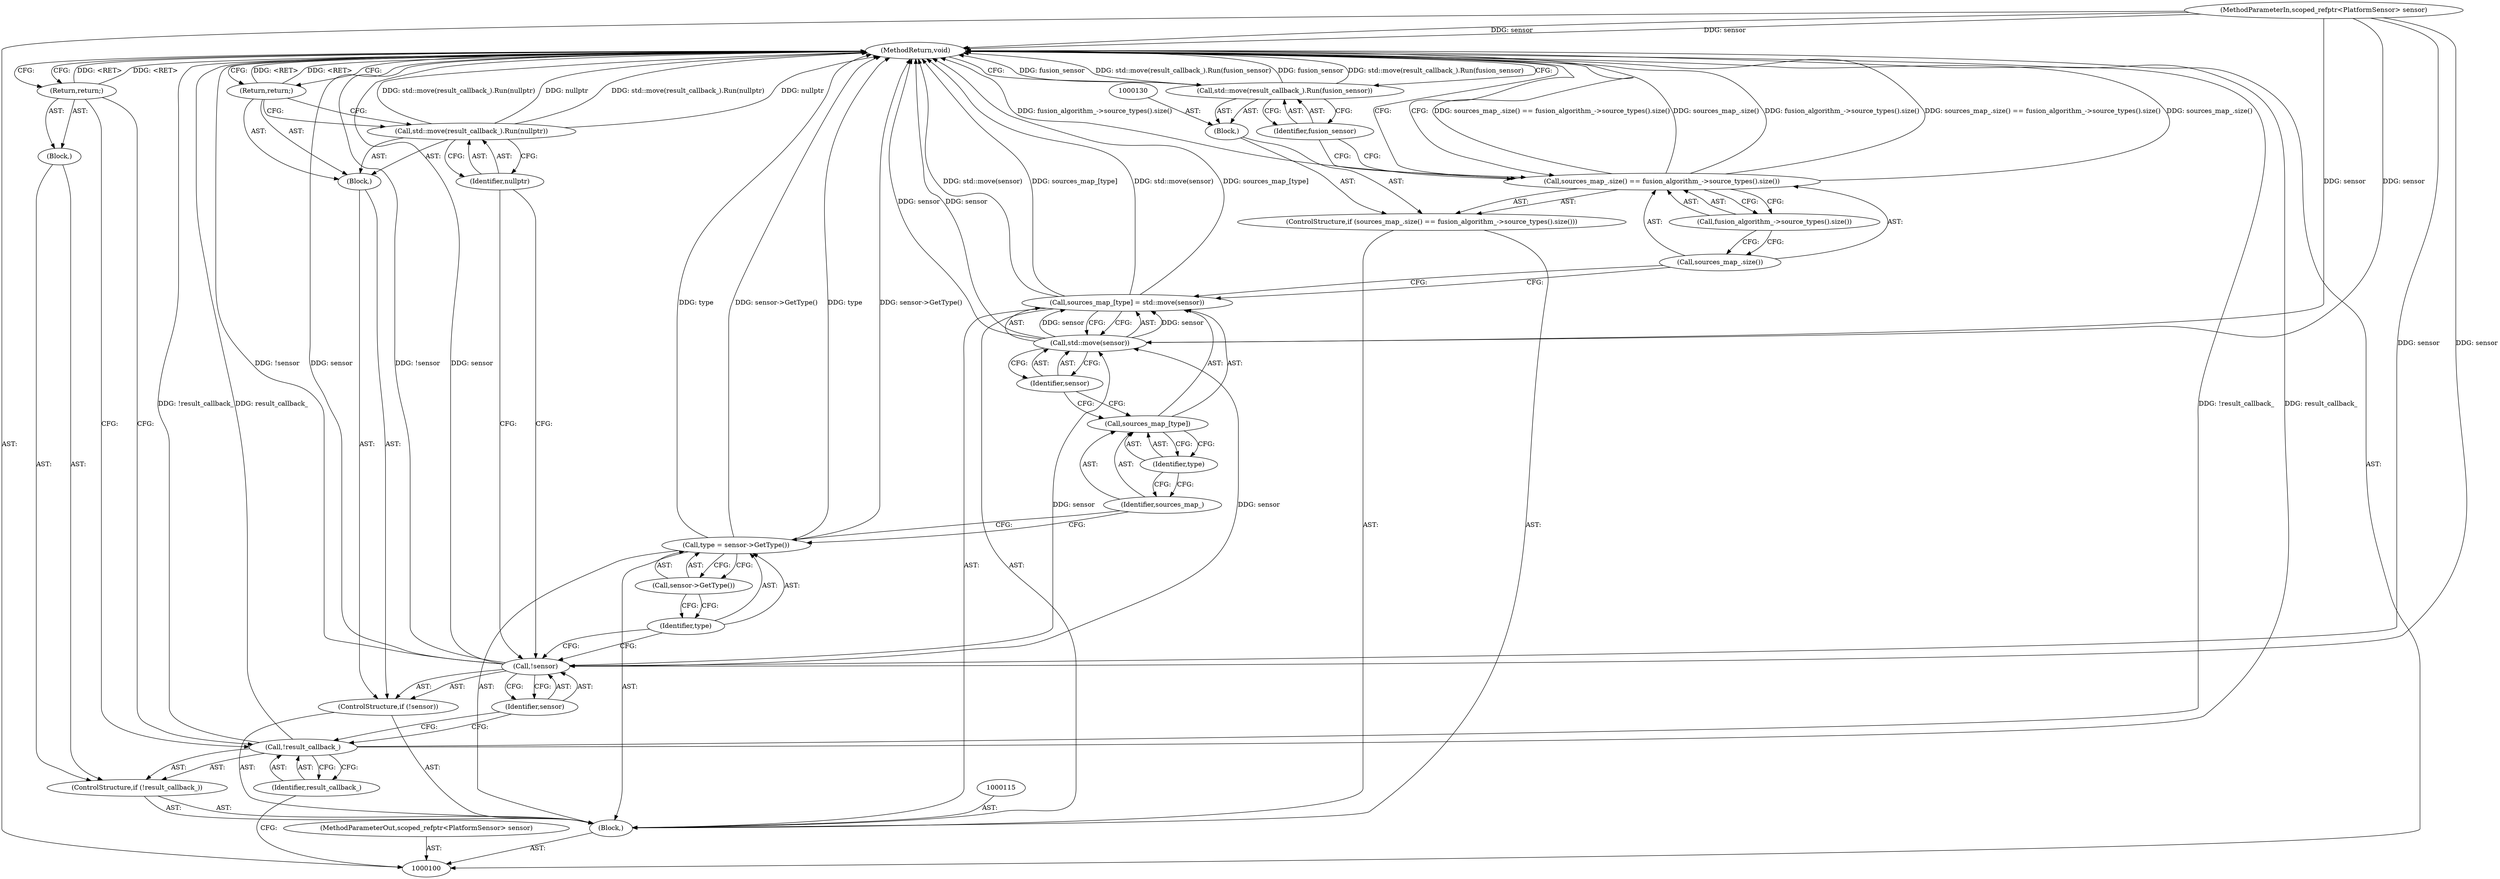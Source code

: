 digraph "0_Chrome_c0c8978849ac57e4ecd613ddc8ff7852a2054734_12" {
"1000133" [label="(MethodReturn,void)"];
"1000101" [label="(MethodParameterIn,scoped_refptr<PlatformSensor> sensor)"];
"1000175" [label="(MethodParameterOut,scoped_refptr<PlatformSensor> sensor)"];
"1000102" [label="(Block,)"];
"1000116" [label="(Call,type = sensor->GetType())"];
"1000117" [label="(Identifier,type)"];
"1000118" [label="(Call,sensor->GetType())"];
"1000122" [label="(Identifier,type)"];
"1000123" [label="(Call,std::move(sensor))"];
"1000124" [label="(Identifier,sensor)"];
"1000119" [label="(Call,sources_map_[type] = std::move(sensor))"];
"1000120" [label="(Call,sources_map_[type])"];
"1000121" [label="(Identifier,sources_map_)"];
"1000128" [label="(Call,fusion_algorithm_->source_types().size())"];
"1000125" [label="(ControlStructure,if (sources_map_.size() == fusion_algorithm_->source_types().size()))"];
"1000126" [label="(Call,sources_map_.size() == fusion_algorithm_->source_types().size())"];
"1000127" [label="(Call,sources_map_.size())"];
"1000129" [label="(Block,)"];
"1000132" [label="(Identifier,fusion_sensor)"];
"1000131" [label="(Call,std::move(result_callback_).Run(fusion_sensor))"];
"1000106" [label="(Block,)"];
"1000103" [label="(ControlStructure,if (!result_callback_))"];
"1000104" [label="(Call,!result_callback_)"];
"1000105" [label="(Identifier,result_callback_)"];
"1000107" [label="(Return,return;)"];
"1000111" [label="(Block,)"];
"1000108" [label="(ControlStructure,if (!sensor))"];
"1000109" [label="(Call,!sensor)"];
"1000110" [label="(Identifier,sensor)"];
"1000113" [label="(Identifier,nullptr)"];
"1000112" [label="(Call,std::move(result_callback_).Run(nullptr))"];
"1000114" [label="(Return,return;)"];
"1000133" -> "1000100"  [label="AST: "];
"1000133" -> "1000107"  [label="CFG: "];
"1000133" -> "1000114"  [label="CFG: "];
"1000133" -> "1000131"  [label="CFG: "];
"1000133" -> "1000126"  [label="CFG: "];
"1000114" -> "1000133"  [label="DDG: <RET>"];
"1000116" -> "1000133"  [label="DDG: type"];
"1000116" -> "1000133"  [label="DDG: sensor->GetType()"];
"1000126" -> "1000133"  [label="DDG: sources_map_.size() == fusion_algorithm_->source_types().size()"];
"1000126" -> "1000133"  [label="DDG: sources_map_.size()"];
"1000126" -> "1000133"  [label="DDG: fusion_algorithm_->source_types().size()"];
"1000104" -> "1000133"  [label="DDG: !result_callback_"];
"1000104" -> "1000133"  [label="DDG: result_callback_"];
"1000112" -> "1000133"  [label="DDG: std::move(result_callback_).Run(nullptr)"];
"1000112" -> "1000133"  [label="DDG: nullptr"];
"1000109" -> "1000133"  [label="DDG: !sensor"];
"1000109" -> "1000133"  [label="DDG: sensor"];
"1000119" -> "1000133"  [label="DDG: std::move(sensor)"];
"1000119" -> "1000133"  [label="DDG: sources_map_[type]"];
"1000131" -> "1000133"  [label="DDG: fusion_sensor"];
"1000131" -> "1000133"  [label="DDG: std::move(result_callback_).Run(fusion_sensor)"];
"1000101" -> "1000133"  [label="DDG: sensor"];
"1000123" -> "1000133"  [label="DDG: sensor"];
"1000107" -> "1000133"  [label="DDG: <RET>"];
"1000101" -> "1000100"  [label="AST: "];
"1000101" -> "1000133"  [label="DDG: sensor"];
"1000101" -> "1000109"  [label="DDG: sensor"];
"1000101" -> "1000123"  [label="DDG: sensor"];
"1000175" -> "1000100"  [label="AST: "];
"1000102" -> "1000100"  [label="AST: "];
"1000103" -> "1000102"  [label="AST: "];
"1000108" -> "1000102"  [label="AST: "];
"1000115" -> "1000102"  [label="AST: "];
"1000116" -> "1000102"  [label="AST: "];
"1000119" -> "1000102"  [label="AST: "];
"1000125" -> "1000102"  [label="AST: "];
"1000116" -> "1000102"  [label="AST: "];
"1000116" -> "1000118"  [label="CFG: "];
"1000117" -> "1000116"  [label="AST: "];
"1000118" -> "1000116"  [label="AST: "];
"1000121" -> "1000116"  [label="CFG: "];
"1000116" -> "1000133"  [label="DDG: type"];
"1000116" -> "1000133"  [label="DDG: sensor->GetType()"];
"1000117" -> "1000116"  [label="AST: "];
"1000117" -> "1000109"  [label="CFG: "];
"1000118" -> "1000117"  [label="CFG: "];
"1000118" -> "1000116"  [label="AST: "];
"1000118" -> "1000117"  [label="CFG: "];
"1000116" -> "1000118"  [label="CFG: "];
"1000122" -> "1000120"  [label="AST: "];
"1000122" -> "1000121"  [label="CFG: "];
"1000120" -> "1000122"  [label="CFG: "];
"1000123" -> "1000119"  [label="AST: "];
"1000123" -> "1000124"  [label="CFG: "];
"1000124" -> "1000123"  [label="AST: "];
"1000119" -> "1000123"  [label="CFG: "];
"1000123" -> "1000133"  [label="DDG: sensor"];
"1000123" -> "1000119"  [label="DDG: sensor"];
"1000109" -> "1000123"  [label="DDG: sensor"];
"1000101" -> "1000123"  [label="DDG: sensor"];
"1000124" -> "1000123"  [label="AST: "];
"1000124" -> "1000120"  [label="CFG: "];
"1000123" -> "1000124"  [label="CFG: "];
"1000119" -> "1000102"  [label="AST: "];
"1000119" -> "1000123"  [label="CFG: "];
"1000120" -> "1000119"  [label="AST: "];
"1000123" -> "1000119"  [label="AST: "];
"1000127" -> "1000119"  [label="CFG: "];
"1000119" -> "1000133"  [label="DDG: std::move(sensor)"];
"1000119" -> "1000133"  [label="DDG: sources_map_[type]"];
"1000123" -> "1000119"  [label="DDG: sensor"];
"1000120" -> "1000119"  [label="AST: "];
"1000120" -> "1000122"  [label="CFG: "];
"1000121" -> "1000120"  [label="AST: "];
"1000122" -> "1000120"  [label="AST: "];
"1000124" -> "1000120"  [label="CFG: "];
"1000121" -> "1000120"  [label="AST: "];
"1000121" -> "1000116"  [label="CFG: "];
"1000122" -> "1000121"  [label="CFG: "];
"1000128" -> "1000126"  [label="AST: "];
"1000128" -> "1000127"  [label="CFG: "];
"1000126" -> "1000128"  [label="CFG: "];
"1000125" -> "1000102"  [label="AST: "];
"1000126" -> "1000125"  [label="AST: "];
"1000129" -> "1000125"  [label="AST: "];
"1000126" -> "1000125"  [label="AST: "];
"1000126" -> "1000128"  [label="CFG: "];
"1000127" -> "1000126"  [label="AST: "];
"1000128" -> "1000126"  [label="AST: "];
"1000132" -> "1000126"  [label="CFG: "];
"1000133" -> "1000126"  [label="CFG: "];
"1000126" -> "1000133"  [label="DDG: sources_map_.size() == fusion_algorithm_->source_types().size()"];
"1000126" -> "1000133"  [label="DDG: sources_map_.size()"];
"1000126" -> "1000133"  [label="DDG: fusion_algorithm_->source_types().size()"];
"1000127" -> "1000126"  [label="AST: "];
"1000127" -> "1000119"  [label="CFG: "];
"1000128" -> "1000127"  [label="CFG: "];
"1000129" -> "1000125"  [label="AST: "];
"1000130" -> "1000129"  [label="AST: "];
"1000131" -> "1000129"  [label="AST: "];
"1000132" -> "1000131"  [label="AST: "];
"1000132" -> "1000126"  [label="CFG: "];
"1000131" -> "1000132"  [label="CFG: "];
"1000131" -> "1000129"  [label="AST: "];
"1000131" -> "1000132"  [label="CFG: "];
"1000132" -> "1000131"  [label="AST: "];
"1000133" -> "1000131"  [label="CFG: "];
"1000131" -> "1000133"  [label="DDG: fusion_sensor"];
"1000131" -> "1000133"  [label="DDG: std::move(result_callback_).Run(fusion_sensor)"];
"1000106" -> "1000103"  [label="AST: "];
"1000107" -> "1000106"  [label="AST: "];
"1000103" -> "1000102"  [label="AST: "];
"1000104" -> "1000103"  [label="AST: "];
"1000106" -> "1000103"  [label="AST: "];
"1000104" -> "1000103"  [label="AST: "];
"1000104" -> "1000105"  [label="CFG: "];
"1000105" -> "1000104"  [label="AST: "];
"1000107" -> "1000104"  [label="CFG: "];
"1000110" -> "1000104"  [label="CFG: "];
"1000104" -> "1000133"  [label="DDG: !result_callback_"];
"1000104" -> "1000133"  [label="DDG: result_callback_"];
"1000105" -> "1000104"  [label="AST: "];
"1000105" -> "1000100"  [label="CFG: "];
"1000104" -> "1000105"  [label="CFG: "];
"1000107" -> "1000106"  [label="AST: "];
"1000107" -> "1000104"  [label="CFG: "];
"1000133" -> "1000107"  [label="CFG: "];
"1000107" -> "1000133"  [label="DDG: <RET>"];
"1000111" -> "1000108"  [label="AST: "];
"1000112" -> "1000111"  [label="AST: "];
"1000114" -> "1000111"  [label="AST: "];
"1000108" -> "1000102"  [label="AST: "];
"1000109" -> "1000108"  [label="AST: "];
"1000111" -> "1000108"  [label="AST: "];
"1000109" -> "1000108"  [label="AST: "];
"1000109" -> "1000110"  [label="CFG: "];
"1000110" -> "1000109"  [label="AST: "];
"1000113" -> "1000109"  [label="CFG: "];
"1000117" -> "1000109"  [label="CFG: "];
"1000109" -> "1000133"  [label="DDG: !sensor"];
"1000109" -> "1000133"  [label="DDG: sensor"];
"1000101" -> "1000109"  [label="DDG: sensor"];
"1000109" -> "1000123"  [label="DDG: sensor"];
"1000110" -> "1000109"  [label="AST: "];
"1000110" -> "1000104"  [label="CFG: "];
"1000109" -> "1000110"  [label="CFG: "];
"1000113" -> "1000112"  [label="AST: "];
"1000113" -> "1000109"  [label="CFG: "];
"1000112" -> "1000113"  [label="CFG: "];
"1000112" -> "1000111"  [label="AST: "];
"1000112" -> "1000113"  [label="CFG: "];
"1000113" -> "1000112"  [label="AST: "];
"1000114" -> "1000112"  [label="CFG: "];
"1000112" -> "1000133"  [label="DDG: std::move(result_callback_).Run(nullptr)"];
"1000112" -> "1000133"  [label="DDG: nullptr"];
"1000114" -> "1000111"  [label="AST: "];
"1000114" -> "1000112"  [label="CFG: "];
"1000133" -> "1000114"  [label="CFG: "];
"1000114" -> "1000133"  [label="DDG: <RET>"];
}
